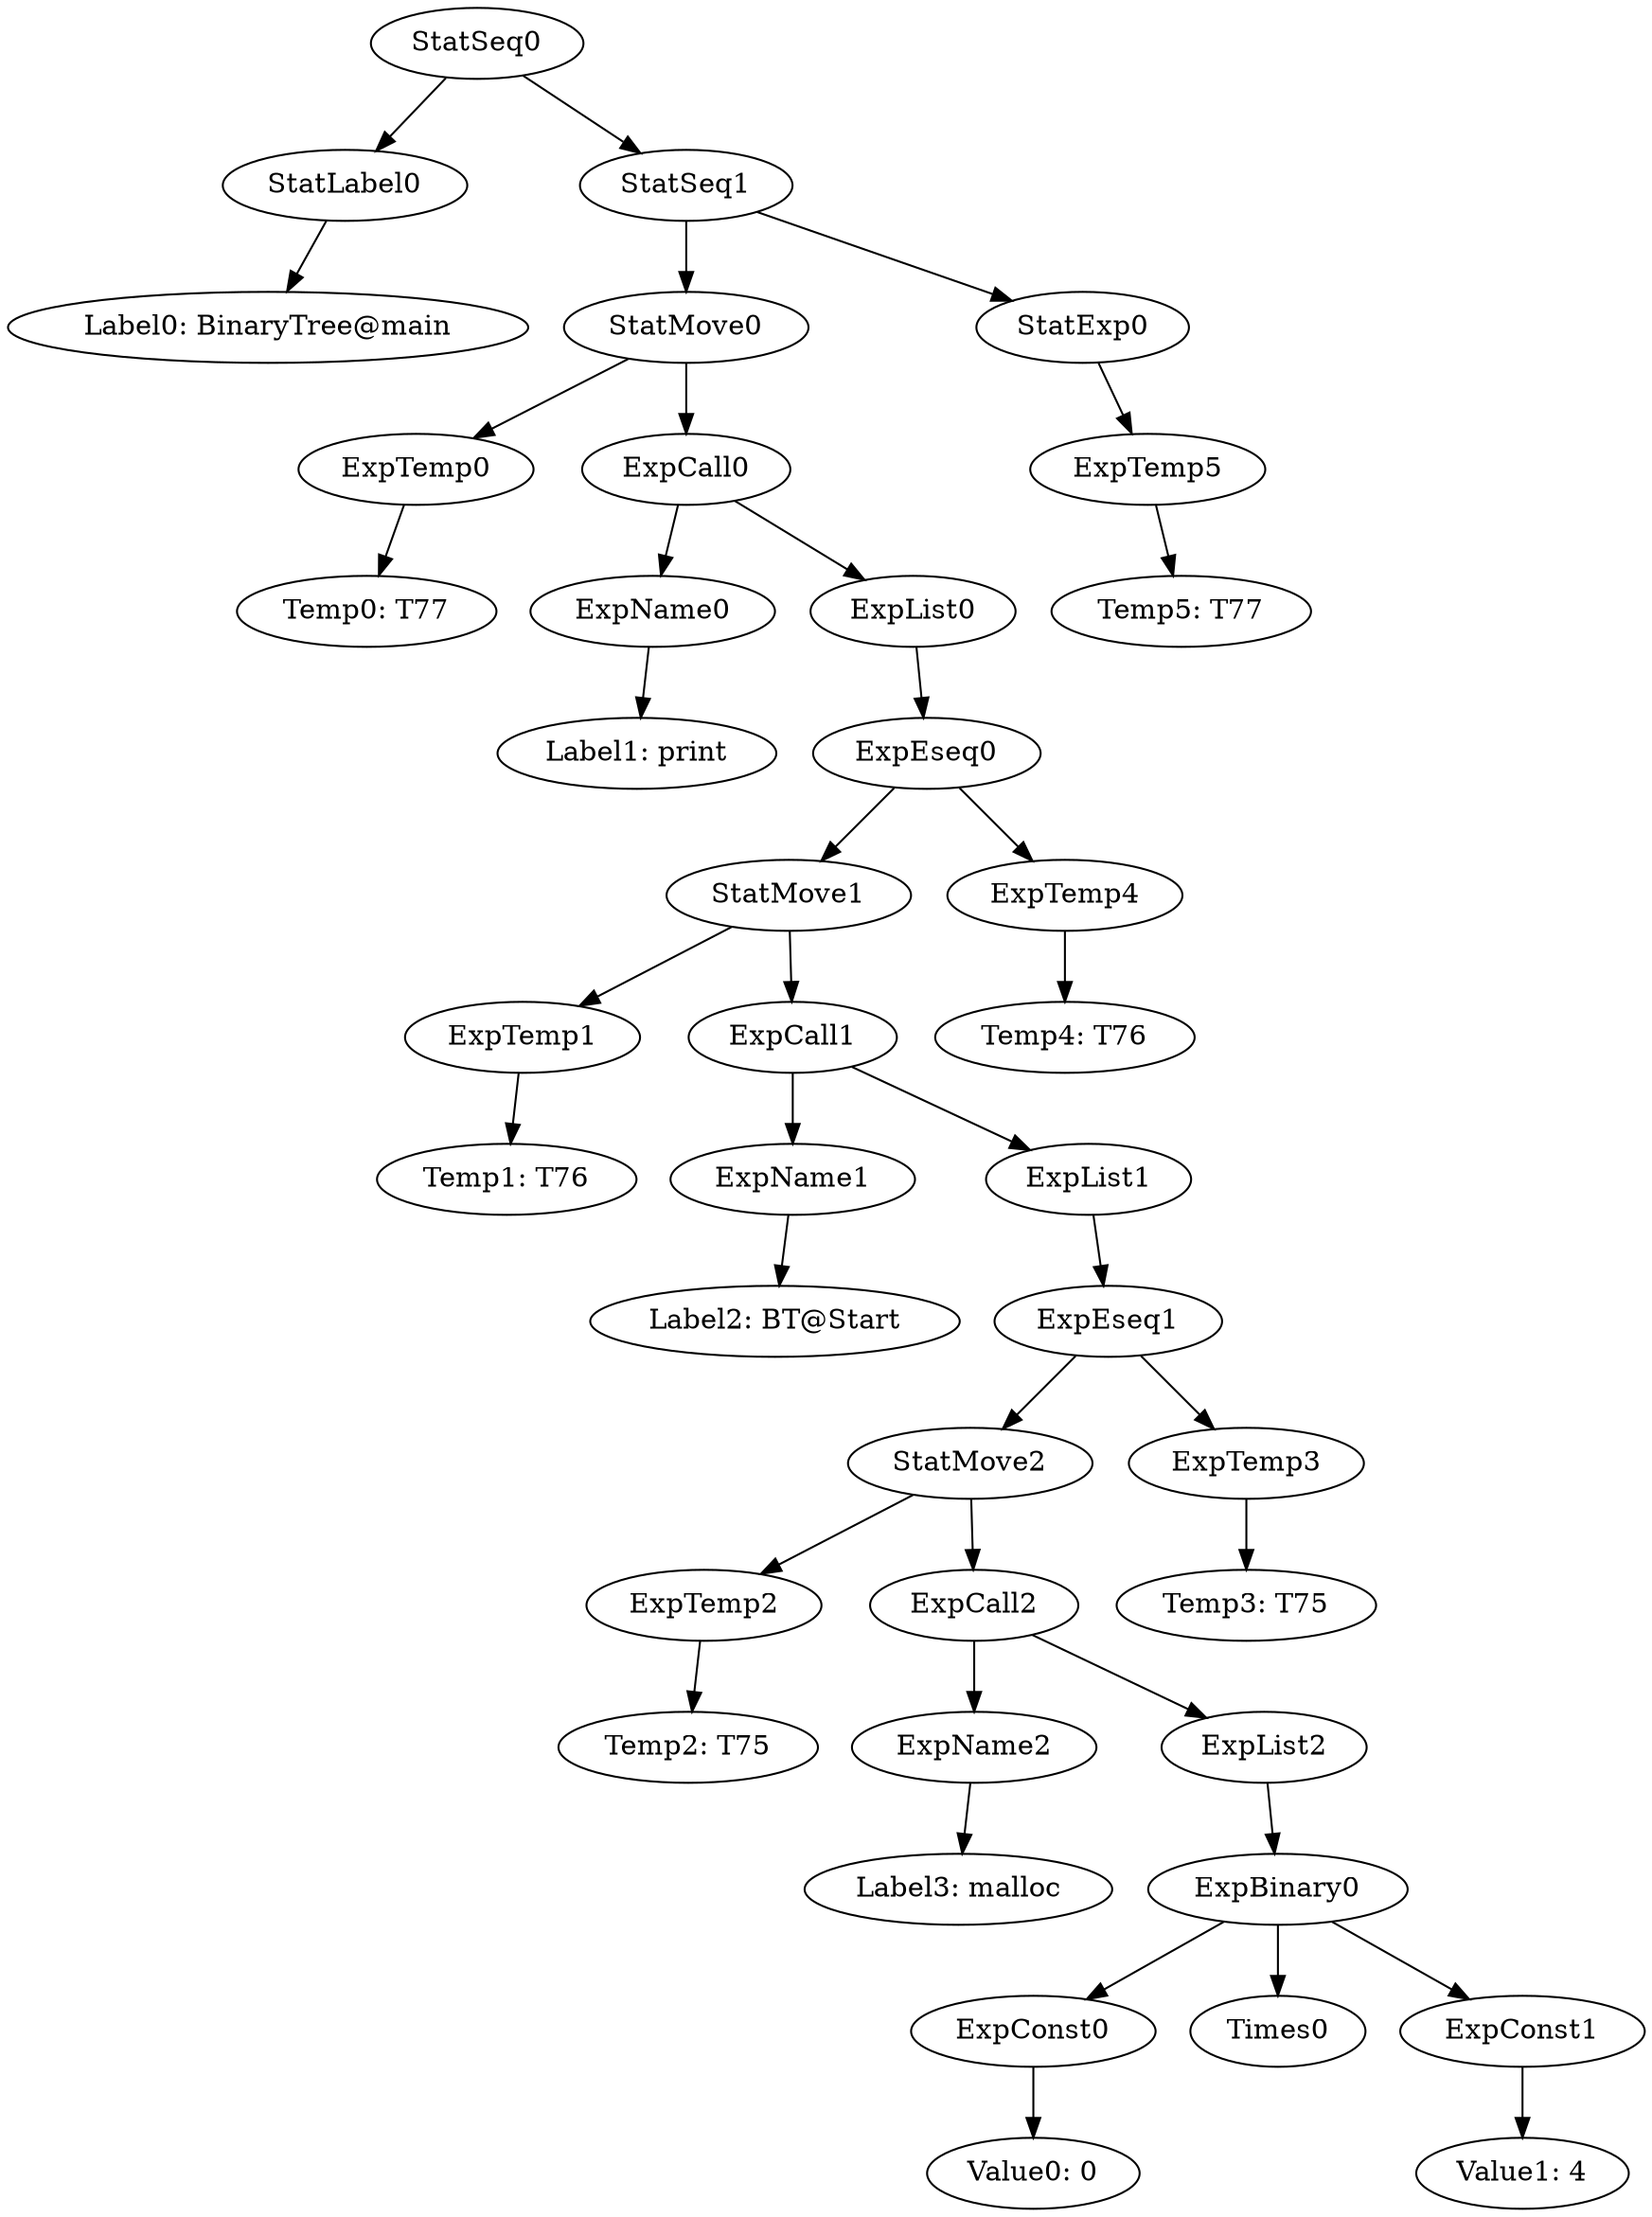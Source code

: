 digraph {
	ordering = out;
	StatExp0 -> ExpTemp5;
	ExpList0 -> ExpEseq0;
	ExpTemp4 -> "Temp4: T76";
	ExpName1 -> "Label2: BT@Start";
	StatMove1 -> ExpTemp1;
	StatMove1 -> ExpCall1;
	StatSeq1 -> StatMove0;
	StatSeq1 -> StatExp0;
	ExpConst1 -> "Value1: 4";
	ExpList1 -> ExpEseq1;
	ExpCall0 -> ExpName0;
	ExpCall0 -> ExpList0;
	ExpName0 -> "Label1: print";
	StatLabel0 -> "Label0: BinaryTree@main";
	ExpTemp3 -> "Temp3: T75";
	ExpTemp0 -> "Temp0: T77";
	ExpList2 -> ExpBinary0;
	ExpCall1 -> ExpName1;
	ExpCall1 -> ExpList1;
	ExpCall2 -> ExpName2;
	ExpCall2 -> ExpList2;
	ExpTemp2 -> "Temp2: T75";
	StatMove2 -> ExpTemp2;
	StatMove2 -> ExpCall2;
	ExpTemp5 -> "Temp5: T77";
	ExpTemp1 -> "Temp1: T76";
	StatSeq0 -> StatLabel0;
	StatSeq0 -> StatSeq1;
	ExpName2 -> "Label3: malloc";
	ExpConst0 -> "Value0: 0";
	ExpBinary0 -> ExpConst0;
	ExpBinary0 -> Times0;
	ExpBinary0 -> ExpConst1;
	StatMove0 -> ExpTemp0;
	StatMove0 -> ExpCall0;
	ExpEseq1 -> StatMove2;
	ExpEseq1 -> ExpTemp3;
	ExpEseq0 -> StatMove1;
	ExpEseq0 -> ExpTemp4;
}

